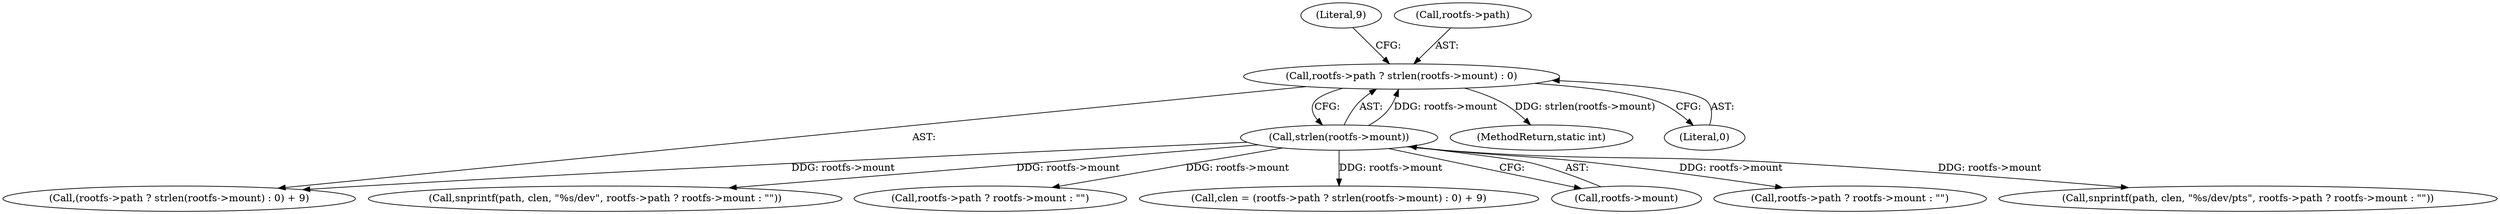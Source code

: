 digraph "0_lxc_592fd47a6245508b79fe6ac819fe6d3b2c1289be_4@API" {
"1000115" [label="(Call,rootfs->path ? strlen(rootfs->mount) : 0)"];
"1000119" [label="(Call,strlen(rootfs->mount))"];
"1000115" [label="(Call,rootfs->path ? strlen(rootfs->mount) : 0)"];
"1000124" [label="(Literal,9)"];
"1000183" [label="(Call,snprintf(path, clen, \"%s/dev/pts\", rootfs->path ? rootfs->mount : \"\"))"];
"1000114" [label="(Call,(rootfs->path ? strlen(rootfs->mount) : 0) + 9)"];
"1000131" [label="(Call,snprintf(path, clen, \"%s/dev\", rootfs->path ? rootfs->mount : \"\"))"];
"1000187" [label="(Call,rootfs->path ? rootfs->mount : \"\")"];
"1000112" [label="(Call,clen = (rootfs->path ? strlen(rootfs->mount) : 0) + 9)"];
"1000120" [label="(Call,rootfs->mount)"];
"1000119" [label="(Call,strlen(rootfs->mount))"];
"1000236" [label="(MethodReturn,static int)"];
"1000123" [label="(Literal,0)"];
"1000135" [label="(Call,rootfs->path ? rootfs->mount : \"\")"];
"1000116" [label="(Call,rootfs->path)"];
"1000115" -> "1000114"  [label="AST: "];
"1000115" -> "1000119"  [label="CFG: "];
"1000115" -> "1000123"  [label="CFG: "];
"1000116" -> "1000115"  [label="AST: "];
"1000119" -> "1000115"  [label="AST: "];
"1000123" -> "1000115"  [label="AST: "];
"1000124" -> "1000115"  [label="CFG: "];
"1000115" -> "1000236"  [label="DDG: strlen(rootfs->mount)"];
"1000119" -> "1000115"  [label="DDG: rootfs->mount"];
"1000119" -> "1000120"  [label="CFG: "];
"1000120" -> "1000119"  [label="AST: "];
"1000119" -> "1000112"  [label="DDG: rootfs->mount"];
"1000119" -> "1000114"  [label="DDG: rootfs->mount"];
"1000119" -> "1000131"  [label="DDG: rootfs->mount"];
"1000119" -> "1000135"  [label="DDG: rootfs->mount"];
"1000119" -> "1000183"  [label="DDG: rootfs->mount"];
"1000119" -> "1000187"  [label="DDG: rootfs->mount"];
}
